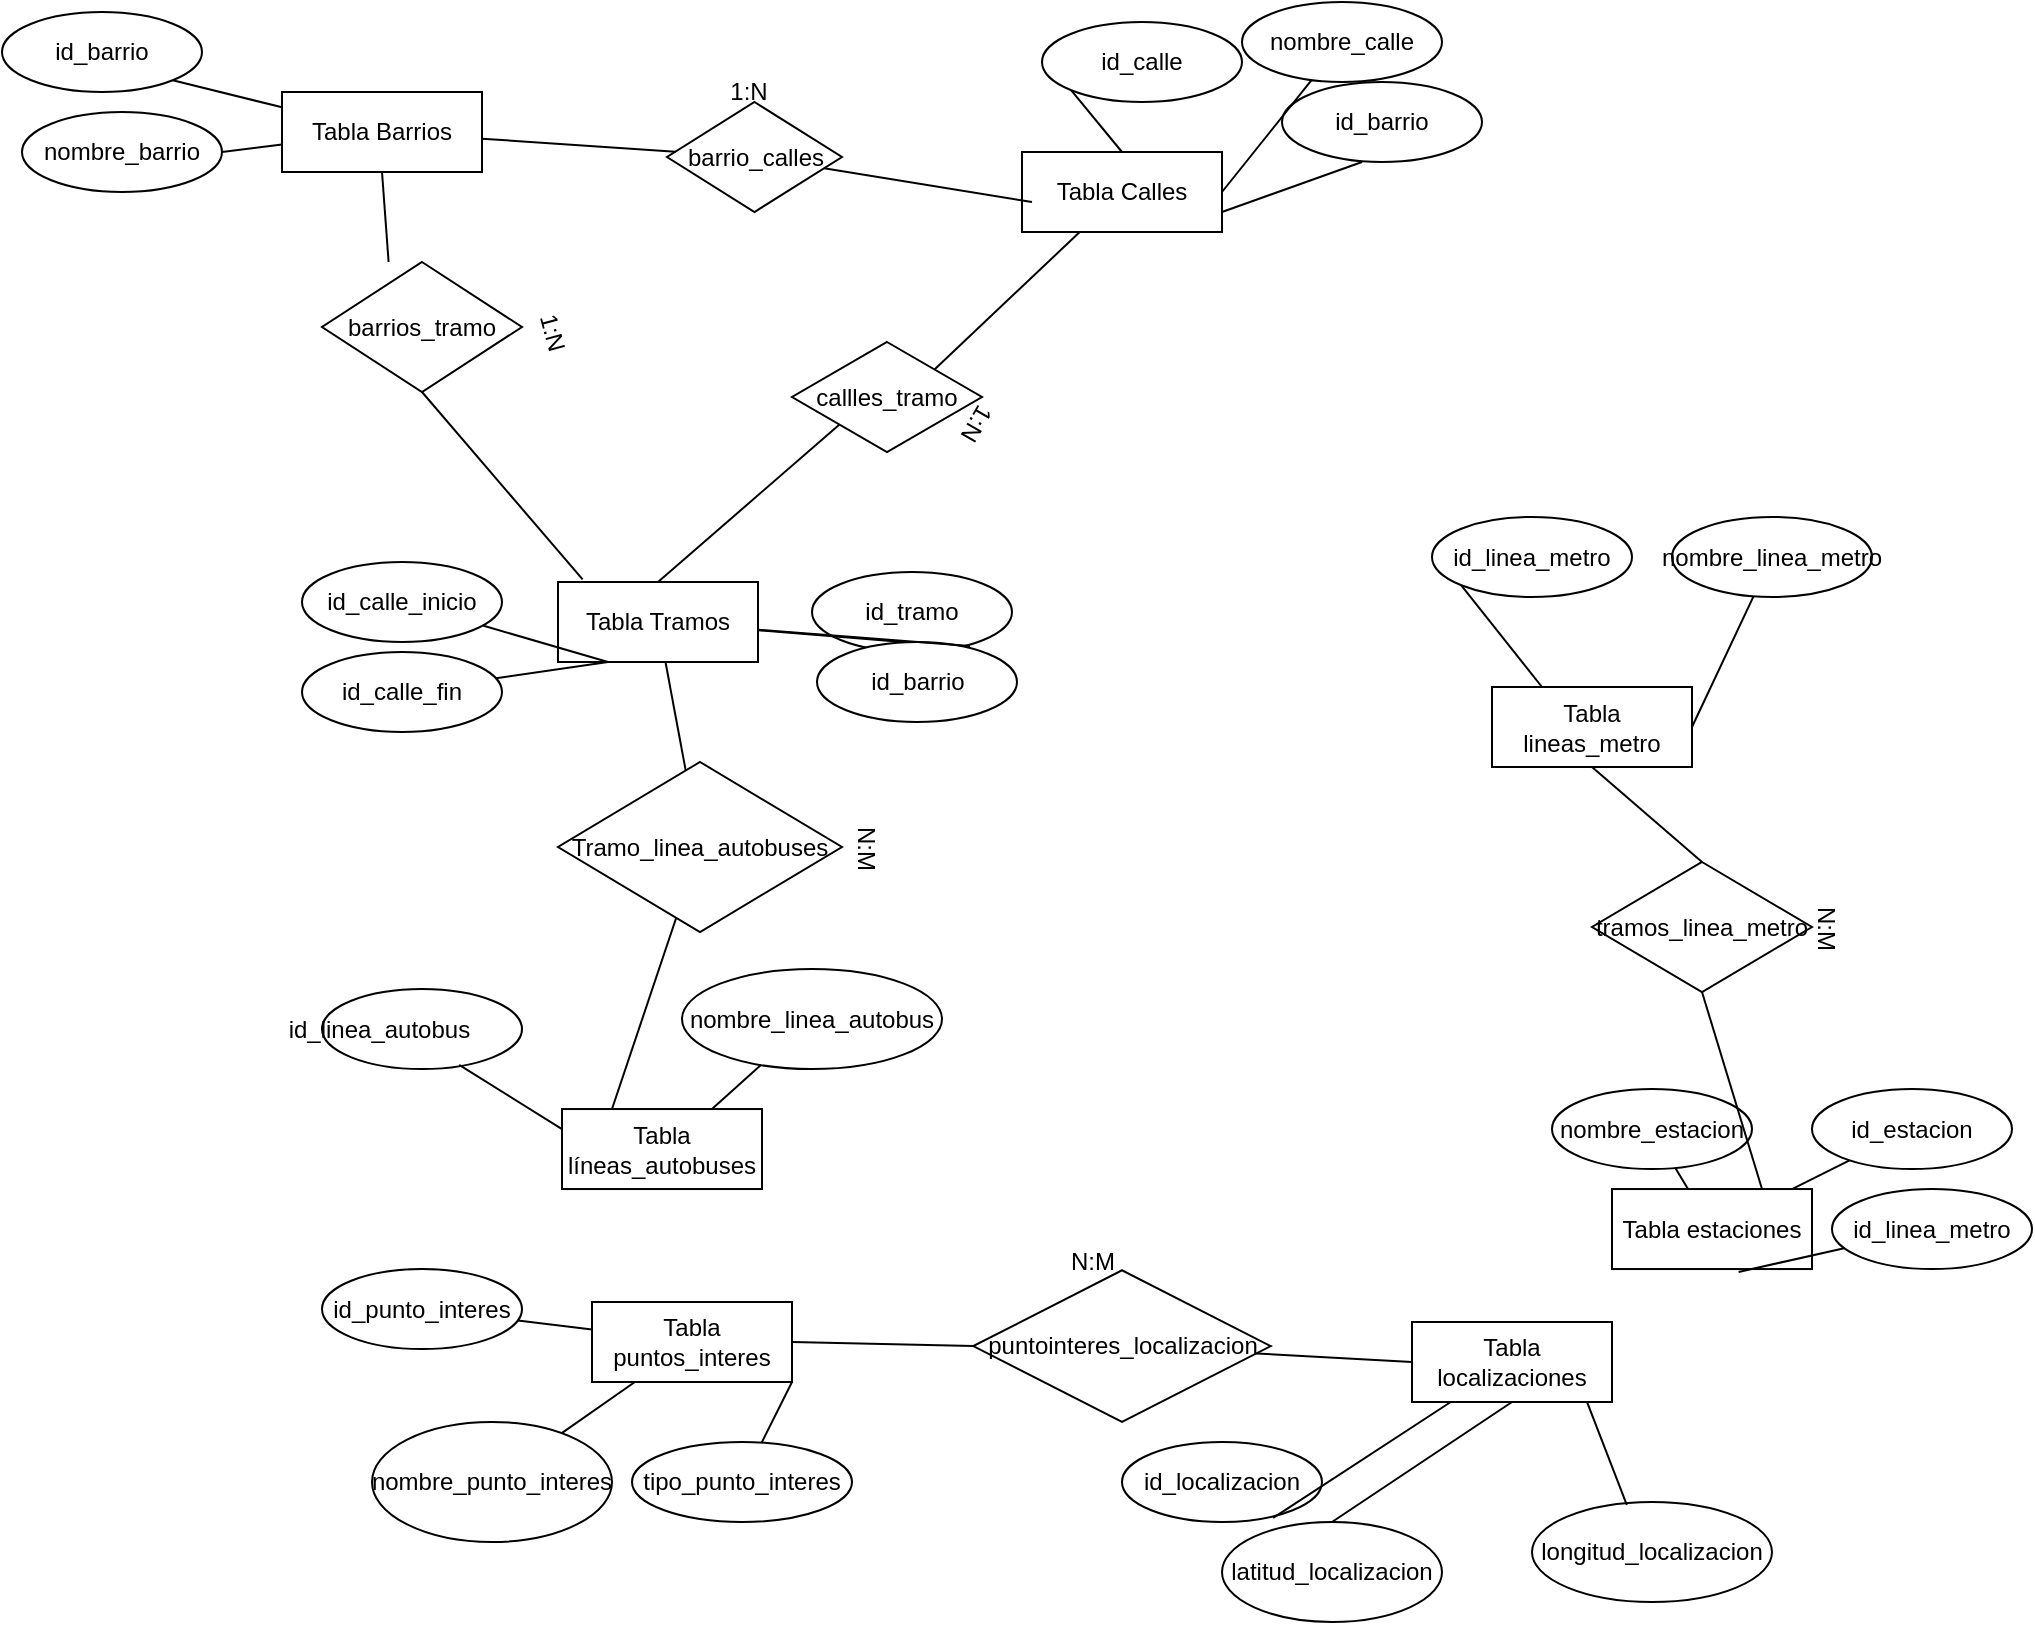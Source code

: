 <mxfile version="22.1.2" type="github">
  <diagram name="Página-1" id="U7eRp_wIJ3z8M9ZFi2TI">
    <mxGraphModel dx="1941" dy="578" grid="1" gridSize="10" guides="1" tooltips="1" connect="1" arrows="1" fold="1" page="1" pageScale="1" pageWidth="827" pageHeight="1169" math="0" shadow="0">
      <root>
        <mxCell id="0" />
        <mxCell id="1" parent="0" />
        <mxCell id="X3y3t1-5_hOGcymcrG0z-1" value="Tabla Barrios" style="whiteSpace=wrap;html=1;align=center;" parent="1" vertex="1">
          <mxGeometry x="-100" y="75" width="100" height="40" as="geometry" />
        </mxCell>
        <mxCell id="X3y3t1-5_hOGcymcrG0z-2" value="Tabla Calles" style="whiteSpace=wrap;html=1;align=center;" parent="1" vertex="1">
          <mxGeometry x="270" y="105" width="100" height="40" as="geometry" />
        </mxCell>
        <mxCell id="X3y3t1-5_hOGcymcrG0z-3" value="Tabla estaciones" style="whiteSpace=wrap;html=1;align=center;" parent="1" vertex="1">
          <mxGeometry x="565" y="623.52" width="100" height="40" as="geometry" />
        </mxCell>
        <mxCell id="X3y3t1-5_hOGcymcrG0z-4" value="Tabla lineas_metro" style="whiteSpace=wrap;html=1;align=center;" parent="1" vertex="1">
          <mxGeometry x="505" y="372.5" width="100" height="40" as="geometry" />
        </mxCell>
        <mxCell id="X3y3t1-5_hOGcymcrG0z-5" value="Tabla líneas_autobuses" style="whiteSpace=wrap;html=1;align=center;" parent="1" vertex="1">
          <mxGeometry x="40" y="583.52" width="100" height="40" as="geometry" />
        </mxCell>
        <mxCell id="X3y3t1-5_hOGcymcrG0z-6" value="Tabla puntos_interes" style="whiteSpace=wrap;html=1;align=center;" parent="1" vertex="1">
          <mxGeometry x="55" y="680" width="100" height="40" as="geometry" />
        </mxCell>
        <mxCell id="X3y3t1-5_hOGcymcrG0z-7" value="Tabla localizaciones" style="whiteSpace=wrap;html=1;align=center;" parent="1" vertex="1">
          <mxGeometry x="465" y="690" width="100" height="40" as="geometry" />
        </mxCell>
        <mxCell id="X3y3t1-5_hOGcymcrG0z-8" value="Tabla Tramos" style="whiteSpace=wrap;html=1;align=center;" parent="1" vertex="1">
          <mxGeometry x="38" y="320" width="100" height="40" as="geometry" />
        </mxCell>
        <mxCell id="X3y3t1-5_hOGcymcrG0z-9" value="id_barrio" style="ellipse;whiteSpace=wrap;html=1;align=center;" parent="1" vertex="1">
          <mxGeometry x="-240" y="35" width="100" height="40" as="geometry" />
        </mxCell>
        <mxCell id="X3y3t1-5_hOGcymcrG0z-10" value="nombre_barrio" style="ellipse;whiteSpace=wrap;html=1;align=center;" parent="1" vertex="1">
          <mxGeometry x="-230" y="85" width="100" height="40" as="geometry" />
        </mxCell>
        <mxCell id="X3y3t1-5_hOGcymcrG0z-13" value="id_calle" style="ellipse;whiteSpace=wrap;html=1;align=center;" parent="1" vertex="1">
          <mxGeometry x="280" y="40" width="100" height="40" as="geometry" />
        </mxCell>
        <mxCell id="X3y3t1-5_hOGcymcrG0z-14" value="nombre_calle" style="ellipse;whiteSpace=wrap;html=1;align=center;" parent="1" vertex="1">
          <mxGeometry x="380" y="30" width="100" height="40" as="geometry" />
        </mxCell>
        <mxCell id="X3y3t1-5_hOGcymcrG0z-15" value="id_barrio" style="ellipse;whiteSpace=wrap;html=1;align=center;" parent="1" vertex="1">
          <mxGeometry x="400" y="70" width="100" height="40" as="geometry" />
        </mxCell>
        <mxCell id="X3y3t1-5_hOGcymcrG0z-17" value="id_tramo" style="ellipse;whiteSpace=wrap;html=1;align=center;" parent="1" vertex="1">
          <mxGeometry x="165" y="315" width="100" height="40" as="geometry" />
        </mxCell>
        <mxCell id="X3y3t1-5_hOGcymcrG0z-18" value="id_barrio" style="ellipse;whiteSpace=wrap;html=1;align=center;" parent="1" vertex="1">
          <mxGeometry x="167.5" y="350" width="100" height="40" as="geometry" />
        </mxCell>
        <mxCell id="X3y3t1-5_hOGcymcrG0z-19" value="id_calle_fin" style="ellipse;whiteSpace=wrap;html=1;align=center;" parent="1" vertex="1">
          <mxGeometry x="-90" y="355" width="100" height="40" as="geometry" />
        </mxCell>
        <mxCell id="X3y3t1-5_hOGcymcrG0z-20" value="id_calle_inicio" style="ellipse;whiteSpace=wrap;html=1;align=center;" parent="1" vertex="1">
          <mxGeometry x="-90" y="310" width="100" height="40" as="geometry" />
        </mxCell>
        <mxCell id="X3y3t1-5_hOGcymcrG0z-22" value="id_linea_autobus&lt;span style=&quot;white-space: pre;&quot;&gt;&#x9;&lt;/span&gt;&lt;span style=&quot;white-space: pre;&quot;&gt;&#x9;&lt;/span&gt;" style="ellipse;whiteSpace=wrap;html=1;align=center;" parent="1" vertex="1">
          <mxGeometry x="-80" y="523.52" width="100" height="40" as="geometry" />
        </mxCell>
        <mxCell id="X3y3t1-5_hOGcymcrG0z-23" value="nombre_linea_autobus" style="ellipse;whiteSpace=wrap;html=1;align=center;" parent="1" vertex="1">
          <mxGeometry x="100" y="513.52" width="130" height="50" as="geometry" />
        </mxCell>
        <mxCell id="X3y3t1-5_hOGcymcrG0z-24" value="id_linea_metro" style="ellipse;whiteSpace=wrap;html=1;align=center;" parent="1" vertex="1">
          <mxGeometry x="475" y="287.5" width="100" height="40" as="geometry" />
        </mxCell>
        <mxCell id="X3y3t1-5_hOGcymcrG0z-25" value="nombre_linea_metro" style="ellipse;whiteSpace=wrap;html=1;align=center;" parent="1" vertex="1">
          <mxGeometry x="595" y="287.5" width="100" height="40" as="geometry" />
        </mxCell>
        <mxCell id="X3y3t1-5_hOGcymcrG0z-26" value="nombre_estacion" style="ellipse;whiteSpace=wrap;html=1;align=center;" parent="1" vertex="1">
          <mxGeometry x="535" y="573.52" width="100" height="40" as="geometry" />
        </mxCell>
        <mxCell id="X3y3t1-5_hOGcymcrG0z-27" value="id_estacion" style="ellipse;whiteSpace=wrap;html=1;align=center;" parent="1" vertex="1">
          <mxGeometry x="665" y="573.52" width="100" height="40" as="geometry" />
        </mxCell>
        <mxCell id="X3y3t1-5_hOGcymcrG0z-28" value="id_linea_metro" style="ellipse;whiteSpace=wrap;html=1;align=center;" parent="1" vertex="1">
          <mxGeometry x="675" y="623.52" width="100" height="40" as="geometry" />
        </mxCell>
        <mxCell id="X3y3t1-5_hOGcymcrG0z-29" value="nombre_punto_interes" style="ellipse;whiteSpace=wrap;html=1;align=center;" parent="1" vertex="1">
          <mxGeometry x="-55" y="740" width="120" height="60" as="geometry" />
        </mxCell>
        <mxCell id="X3y3t1-5_hOGcymcrG0z-30" value="id_punto_interes" style="ellipse;whiteSpace=wrap;html=1;align=center;" parent="1" vertex="1">
          <mxGeometry x="-80" y="663.52" width="100" height="40" as="geometry" />
        </mxCell>
        <mxCell id="X3y3t1-5_hOGcymcrG0z-31" value="tipo_punto_interes" style="ellipse;whiteSpace=wrap;html=1;align=center;" parent="1" vertex="1">
          <mxGeometry x="75" y="750" width="110" height="40" as="geometry" />
        </mxCell>
        <mxCell id="X3y3t1-5_hOGcymcrG0z-32" value="latitud_localizacion" style="ellipse;whiteSpace=wrap;html=1;align=center;" parent="1" vertex="1">
          <mxGeometry x="370" y="790" width="110" height="50" as="geometry" />
        </mxCell>
        <mxCell id="X3y3t1-5_hOGcymcrG0z-33" value="longitud_localizacion" style="ellipse;whiteSpace=wrap;html=1;align=center;" parent="1" vertex="1">
          <mxGeometry x="525" y="780" width="120" height="50" as="geometry" />
        </mxCell>
        <mxCell id="X3y3t1-5_hOGcymcrG0z-34" value="id_localizacion" style="ellipse;whiteSpace=wrap;html=1;align=center;" parent="1" vertex="1">
          <mxGeometry x="320" y="750" width="100" height="40" as="geometry" />
        </mxCell>
        <mxCell id="X3y3t1-5_hOGcymcrG0z-43" value="" style="endArrow=none;html=1;rounded=0;exitX=1;exitY=1;exitDx=0;exitDy=0;" parent="1" source="X3y3t1-5_hOGcymcrG0z-9" target="X3y3t1-5_hOGcymcrG0z-1" edge="1">
          <mxGeometry relative="1" as="geometry">
            <mxPoint x="-80" y="35" as="sourcePoint" />
            <mxPoint x="80" y="35" as="targetPoint" />
          </mxGeometry>
        </mxCell>
        <mxCell id="X3y3t1-5_hOGcymcrG0z-44" value="" style="endArrow=none;html=1;rounded=0;exitX=1;exitY=0.5;exitDx=0;exitDy=0;" parent="1" source="X3y3t1-5_hOGcymcrG0z-10" target="X3y3t1-5_hOGcymcrG0z-1" edge="1">
          <mxGeometry relative="1" as="geometry">
            <mxPoint x="-114.22" y="129" as="sourcePoint" />
            <mxPoint x="-66.22" y="155" as="targetPoint" />
          </mxGeometry>
        </mxCell>
        <mxCell id="X3y3t1-5_hOGcymcrG0z-45" value="" style="endArrow=none;html=1;rounded=0;exitX=0;exitY=1;exitDx=0;exitDy=0;entryX=0.5;entryY=0;entryDx=0;entryDy=0;" parent="1" source="X3y3t1-5_hOGcymcrG0z-13" target="X3y3t1-5_hOGcymcrG0z-2" edge="1">
          <mxGeometry relative="1" as="geometry">
            <mxPoint x="190" y="50" as="sourcePoint" />
            <mxPoint x="350" y="50" as="targetPoint" />
          </mxGeometry>
        </mxCell>
        <mxCell id="X3y3t1-5_hOGcymcrG0z-46" value="" style="endArrow=none;html=1;rounded=0;entryX=1;entryY=0.5;entryDx=0;entryDy=0;" parent="1" source="X3y3t1-5_hOGcymcrG0z-14" target="X3y3t1-5_hOGcymcrG0z-2" edge="1">
          <mxGeometry relative="1" as="geometry">
            <mxPoint x="440.36" y="84" as="sourcePoint" />
            <mxPoint x="445.36" y="130" as="targetPoint" />
          </mxGeometry>
        </mxCell>
        <mxCell id="X3y3t1-5_hOGcymcrG0z-47" value="" style="endArrow=none;html=1;rounded=0;entryX=1;entryY=0.75;entryDx=0;entryDy=0;exitX=0.4;exitY=1;exitDx=0;exitDy=0;exitPerimeter=0;" parent="1" source="X3y3t1-5_hOGcymcrG0z-15" target="X3y3t1-5_hOGcymcrG0z-2" edge="1">
          <mxGeometry relative="1" as="geometry">
            <mxPoint x="489.52" y="90.12" as="sourcePoint" />
            <mxPoint x="436.52" y="151.12" as="targetPoint" />
          </mxGeometry>
        </mxCell>
        <mxCell id="X3y3t1-5_hOGcymcrG0z-49" value="" style="endArrow=none;html=1;rounded=0;exitX=0.25;exitY=1;exitDx=0;exitDy=0;" parent="1" source="X3y3t1-5_hOGcymcrG0z-8" target="X3y3t1-5_hOGcymcrG0z-20" edge="1">
          <mxGeometry relative="1" as="geometry">
            <mxPoint x="-82" y="390" as="sourcePoint" />
            <mxPoint x="-152" y="415" as="targetPoint" />
          </mxGeometry>
        </mxCell>
        <mxCell id="X3y3t1-5_hOGcymcrG0z-50" value="" style="endArrow=none;html=1;rounded=0;exitX=0.25;exitY=1;exitDx=0;exitDy=0;" parent="1" source="X3y3t1-5_hOGcymcrG0z-8" target="X3y3t1-5_hOGcymcrG0z-19" edge="1">
          <mxGeometry relative="1" as="geometry">
            <mxPoint x="-72" y="380" as="sourcePoint" />
            <mxPoint x="-142" y="405" as="targetPoint" />
          </mxGeometry>
        </mxCell>
        <mxCell id="X3y3t1-5_hOGcymcrG0z-51" value="" style="endArrow=none;html=1;rounded=0;exitX=0.43;exitY=0;exitDx=0;exitDy=0;exitPerimeter=0;" parent="1" source="X3y3t1-5_hOGcymcrG0z-18" target="X3y3t1-5_hOGcymcrG0z-8" edge="1">
          <mxGeometry relative="1" as="geometry">
            <mxPoint x="127.04" y="395" as="sourcePoint" />
            <mxPoint x="118.04" y="425" as="targetPoint" />
          </mxGeometry>
        </mxCell>
        <mxCell id="X3y3t1-5_hOGcymcrG0z-52" value="" style="endArrow=none;html=1;rounded=0;entryX=0.79;entryY=0.925;entryDx=0;entryDy=0;entryPerimeter=0;" parent="1" source="X3y3t1-5_hOGcymcrG0z-8" target="X3y3t1-5_hOGcymcrG0z-17" edge="1">
          <mxGeometry relative="1" as="geometry">
            <mxPoint x="174.09" y="352.5" as="sourcePoint" />
            <mxPoint x="136.09" y="317.5" as="targetPoint" />
          </mxGeometry>
        </mxCell>
        <mxCell id="X3y3t1-5_hOGcymcrG0z-55" value="" style="endArrow=none;html=1;rounded=0;exitX=0.686;exitY=0.949;exitDx=0;exitDy=0;exitPerimeter=0;entryX=0;entryY=0.25;entryDx=0;entryDy=0;" parent="1" source="X3y3t1-5_hOGcymcrG0z-22" target="X3y3t1-5_hOGcymcrG0z-5" edge="1">
          <mxGeometry relative="1" as="geometry">
            <mxPoint x="-130" y="623.52" as="sourcePoint" />
            <mxPoint x="30" y="623.52" as="targetPoint" />
          </mxGeometry>
        </mxCell>
        <mxCell id="X3y3t1-5_hOGcymcrG0z-56" value="" style="endArrow=none;html=1;rounded=0;entryX=0.75;entryY=0;entryDx=0;entryDy=0;" parent="1" source="X3y3t1-5_hOGcymcrG0z-23" target="X3y3t1-5_hOGcymcrG0z-5" edge="1">
          <mxGeometry relative="1" as="geometry">
            <mxPoint x="64.7" y="531.52" as="sourcePoint" />
            <mxPoint x="115.7" y="563.52" as="targetPoint" />
          </mxGeometry>
        </mxCell>
        <mxCell id="X3y3t1-5_hOGcymcrG0z-57" value="" style="endArrow=none;html=1;rounded=0;exitX=0;exitY=1;exitDx=0;exitDy=0;entryX=0.25;entryY=0;entryDx=0;entryDy=0;" parent="1" source="X3y3t1-5_hOGcymcrG0z-24" target="X3y3t1-5_hOGcymcrG0z-4" edge="1">
          <mxGeometry relative="1" as="geometry">
            <mxPoint x="424.7" y="390.5" as="sourcePoint" />
            <mxPoint x="475.7" y="422.5" as="targetPoint" />
          </mxGeometry>
        </mxCell>
        <mxCell id="X3y3t1-5_hOGcymcrG0z-58" value="" style="endArrow=none;html=1;rounded=0;entryX=1;entryY=0.5;entryDx=0;entryDy=0;" parent="1" source="X3y3t1-5_hOGcymcrG0z-25" target="X3y3t1-5_hOGcymcrG0z-4" edge="1">
          <mxGeometry relative="1" as="geometry">
            <mxPoint x="625" y="402.5" as="sourcePoint" />
            <mxPoint x="785" y="402.5" as="targetPoint" />
          </mxGeometry>
        </mxCell>
        <mxCell id="X3y3t1-5_hOGcymcrG0z-59" value="" style="endArrow=none;html=1;rounded=0;" parent="1" source="X3y3t1-5_hOGcymcrG0z-26" target="X3y3t1-5_hOGcymcrG0z-3" edge="1">
          <mxGeometry relative="1" as="geometry">
            <mxPoint x="516" y="588.52" as="sourcePoint" />
            <mxPoint x="485" y="653.52" as="targetPoint" />
          </mxGeometry>
        </mxCell>
        <mxCell id="X3y3t1-5_hOGcymcrG0z-60" value="" style="endArrow=none;html=1;rounded=0;" parent="1" source="X3y3t1-5_hOGcymcrG0z-27" target="X3y3t1-5_hOGcymcrG0z-3" edge="1">
          <mxGeometry relative="1" as="geometry">
            <mxPoint x="654.71" y="528.52" as="sourcePoint" />
            <mxPoint x="664.71" y="573.52" as="targetPoint" />
          </mxGeometry>
        </mxCell>
        <mxCell id="X3y3t1-5_hOGcymcrG0z-61" value="" style="endArrow=none;html=1;rounded=0;entryX=0.633;entryY=1.037;entryDx=0;entryDy=0;entryPerimeter=0;" parent="1" source="X3y3t1-5_hOGcymcrG0z-28" target="X3y3t1-5_hOGcymcrG0z-3" edge="1">
          <mxGeometry relative="1" as="geometry">
            <mxPoint x="665" y="643.52" as="sourcePoint" />
            <mxPoint x="625" y="643.52" as="targetPoint" />
          </mxGeometry>
        </mxCell>
        <mxCell id="X3y3t1-5_hOGcymcrG0z-62" value="" style="endArrow=none;html=1;rounded=0;" parent="1" source="X3y3t1-5_hOGcymcrG0z-6" target="X3y3t1-5_hOGcymcrG0z-30" edge="1">
          <mxGeometry relative="1" as="geometry">
            <mxPoint x="204" y="680.04" as="sourcePoint" />
            <mxPoint x="255" y="712.04" as="targetPoint" />
          </mxGeometry>
        </mxCell>
        <mxCell id="X3y3t1-5_hOGcymcrG0z-63" value="" style="endArrow=none;html=1;rounded=0;" parent="1" source="X3y3t1-5_hOGcymcrG0z-6" target="X3y3t1-5_hOGcymcrG0z-29" edge="1">
          <mxGeometry relative="1" as="geometry">
            <mxPoint x="215.81" y="792.42" as="sourcePoint" />
            <mxPoint x="184.81" y="790.42" as="targetPoint" />
          </mxGeometry>
        </mxCell>
        <mxCell id="X3y3t1-5_hOGcymcrG0z-64" value="" style="endArrow=none;html=1;rounded=0;exitX=0.756;exitY=0.949;exitDx=0;exitDy=0;exitPerimeter=0;" parent="1" source="X3y3t1-5_hOGcymcrG0z-34" target="X3y3t1-5_hOGcymcrG0z-7" edge="1">
          <mxGeometry relative="1" as="geometry">
            <mxPoint x="340.565" y="740" as="sourcePoint" />
            <mxPoint x="375.0" y="805" as="targetPoint" />
          </mxGeometry>
        </mxCell>
        <mxCell id="X3y3t1-5_hOGcymcrG0z-66" value="" style="endArrow=none;html=1;rounded=0;exitX=0.5;exitY=0;exitDx=0;exitDy=0;entryX=0.5;entryY=1;entryDx=0;entryDy=0;" parent="1" source="X3y3t1-5_hOGcymcrG0z-32" target="X3y3t1-5_hOGcymcrG0z-7" edge="1">
          <mxGeometry relative="1" as="geometry">
            <mxPoint x="401" y="754.52" as="sourcePoint" />
            <mxPoint x="465" y="749.52" as="targetPoint" />
          </mxGeometry>
        </mxCell>
        <mxCell id="X3y3t1-5_hOGcymcrG0z-67" value="" style="endArrow=none;html=1;rounded=0;exitX=0.395;exitY=0.029;exitDx=0;exitDy=0;entryX=0.874;entryY=0.993;entryDx=0;entryDy=0;entryPerimeter=0;exitPerimeter=0;" parent="1" source="X3y3t1-5_hOGcymcrG0z-33" target="X3y3t1-5_hOGcymcrG0z-7" edge="1">
          <mxGeometry relative="1" as="geometry">
            <mxPoint x="480" y="790" as="sourcePoint" />
            <mxPoint x="570" y="730" as="targetPoint" />
          </mxGeometry>
        </mxCell>
        <mxCell id="X3y3t1-5_hOGcymcrG0z-70" value="barrio_calles" style="shape=rhombus;perimeter=rhombusPerimeter;whiteSpace=wrap;html=1;align=center;" parent="1" vertex="1">
          <mxGeometry x="92.5" y="80" width="87.5" height="55" as="geometry" />
        </mxCell>
        <mxCell id="X3y3t1-5_hOGcymcrG0z-71" value="" style="endArrow=none;html=1;rounded=0;" parent="1" source="X3y3t1-5_hOGcymcrG0z-1" target="X3y3t1-5_hOGcymcrG0z-70" edge="1">
          <mxGeometry relative="1" as="geometry">
            <mxPoint x="80" y="50" as="sourcePoint" />
            <mxPoint x="240" y="50" as="targetPoint" />
          </mxGeometry>
        </mxCell>
        <mxCell id="X3y3t1-5_hOGcymcrG0z-73" value="" style="endArrow=none;html=1;rounded=0;" parent="1" source="X3y3t1-5_hOGcymcrG0z-70" edge="1">
          <mxGeometry relative="1" as="geometry">
            <mxPoint x="230.66" y="130.08" as="sourcePoint" />
            <mxPoint x="275" y="130" as="targetPoint" />
          </mxGeometry>
        </mxCell>
        <mxCell id="X3y3t1-5_hOGcymcrG0z-78" value="" style="endArrow=none;html=1;rounded=0;entryX=1;entryY=0;entryDx=0;entryDy=0;" parent="1" source="X3y3t1-5_hOGcymcrG0z-2" target="X3y3t1-5_hOGcymcrG0z-79" edge="1">
          <mxGeometry relative="1" as="geometry">
            <mxPoint x="82.27" y="290.14" as="sourcePoint" />
            <mxPoint x="220" y="240" as="targetPoint" />
          </mxGeometry>
        </mxCell>
        <mxCell id="X3y3t1-5_hOGcymcrG0z-79" value="callles_tramo" style="shape=rhombus;perimeter=rhombusPerimeter;whiteSpace=wrap;html=1;align=center;" parent="1" vertex="1">
          <mxGeometry x="155" y="200" width="95" height="55" as="geometry" />
        </mxCell>
        <mxCell id="X3y3t1-5_hOGcymcrG0z-80" value="" style="endArrow=none;html=1;rounded=0;entryX=0.5;entryY=0;entryDx=0;entryDy=0;exitX=0;exitY=1;exitDx=0;exitDy=0;" parent="1" source="X3y3t1-5_hOGcymcrG0z-79" target="X3y3t1-5_hOGcymcrG0z-8" edge="1">
          <mxGeometry relative="1" as="geometry">
            <mxPoint x="130.18" y="180" as="sourcePoint" />
            <mxPoint x="21.18" y="266" as="targetPoint" />
          </mxGeometry>
        </mxCell>
        <mxCell id="X3y3t1-5_hOGcymcrG0z-81" value="barrios_tramo" style="shape=rhombus;perimeter=rhombusPerimeter;whiteSpace=wrap;html=1;align=center;" parent="1" vertex="1">
          <mxGeometry x="-80" y="160" width="100" height="65" as="geometry" />
        </mxCell>
        <mxCell id="X3y3t1-5_hOGcymcrG0z-82" value="" style="endArrow=none;html=1;rounded=0;exitX=0.5;exitY=1;exitDx=0;exitDy=0;entryX=0.333;entryY=0;entryDx=0;entryDy=0;entryPerimeter=0;" parent="1" source="X3y3t1-5_hOGcymcrG0z-1" target="X3y3t1-5_hOGcymcrG0z-81" edge="1">
          <mxGeometry relative="1" as="geometry">
            <mxPoint x="-32.73" y="125.64" as="sourcePoint" />
            <mxPoint x="65.27" y="134.64" as="targetPoint" />
          </mxGeometry>
        </mxCell>
        <mxCell id="X3y3t1-5_hOGcymcrG0z-84" value="" style="endArrow=none;html=1;rounded=0;exitX=0.5;exitY=1;exitDx=0;exitDy=0;entryX=0.123;entryY=-0.032;entryDx=0;entryDy=0;entryPerimeter=0;" parent="1" source="X3y3t1-5_hOGcymcrG0z-81" target="X3y3t1-5_hOGcymcrG0z-8" edge="1">
          <mxGeometry relative="1" as="geometry">
            <mxPoint x="60.02" y="180" as="sourcePoint" />
            <mxPoint x="98.02" y="245" as="targetPoint" />
          </mxGeometry>
        </mxCell>
        <mxCell id="X3y3t1-5_hOGcymcrG0z-86" value="" style="endArrow=none;html=1;rounded=0;exitX=0.5;exitY=1;exitDx=0;exitDy=0;entryX=0.5;entryY=0;entryDx=0;entryDy=0;" parent="1" source="X3y3t1-5_hOGcymcrG0z-4" target="X3y3t1-5_hOGcymcrG0z-87" edge="1">
          <mxGeometry relative="1" as="geometry">
            <mxPoint x="464.6" y="296.25" as="sourcePoint" />
            <mxPoint x="550" y="450" as="targetPoint" />
          </mxGeometry>
        </mxCell>
        <mxCell id="X3y3t1-5_hOGcymcrG0z-87" value="tramos_linea_metro" style="shape=rhombus;perimeter=rhombusPerimeter;whiteSpace=wrap;html=1;align=center;" parent="1" vertex="1">
          <mxGeometry x="555" y="460" width="110" height="65" as="geometry" />
        </mxCell>
        <mxCell id="X3y3t1-5_hOGcymcrG0z-88" value="" style="endArrow=none;html=1;rounded=0;exitX=0.5;exitY=1;exitDx=0;exitDy=0;entryX=0.75;entryY=0;entryDx=0;entryDy=0;" parent="1" source="X3y3t1-5_hOGcymcrG0z-87" target="X3y3t1-5_hOGcymcrG0z-3" edge="1">
          <mxGeometry relative="1" as="geometry">
            <mxPoint x="465" y="480.5" as="sourcePoint" />
            <mxPoint x="525" y="537.5" as="targetPoint" />
          </mxGeometry>
        </mxCell>
        <mxCell id="X3y3t1-5_hOGcymcrG0z-89" value="" style="endArrow=none;html=1;rounded=0;" parent="1" source="X3y3t1-5_hOGcymcrG0z-8" target="X3y3t1-5_hOGcymcrG0z-90" edge="1">
          <mxGeometry relative="1" as="geometry">
            <mxPoint x="20.5" y="479.8" as="sourcePoint" />
            <mxPoint x="88" y="470" as="targetPoint" />
          </mxGeometry>
        </mxCell>
        <mxCell id="X3y3t1-5_hOGcymcrG0z-90" value="Tramo_linea_autobuses" style="shape=rhombus;perimeter=rhombusPerimeter;whiteSpace=wrap;html=1;align=center;" parent="1" vertex="1">
          <mxGeometry x="38" y="410" width="142" height="85" as="geometry" />
        </mxCell>
        <mxCell id="X3y3t1-5_hOGcymcrG0z-91" value="" style="endArrow=none;html=1;rounded=0;entryX=0.25;entryY=0;entryDx=0;entryDy=0;" parent="1" source="X3y3t1-5_hOGcymcrG0z-90" target="X3y3t1-5_hOGcymcrG0z-5" edge="1">
          <mxGeometry relative="1" as="geometry">
            <mxPoint x="154.89" y="432.31" as="sourcePoint" />
            <mxPoint x="146.89" y="523.31" as="targetPoint" />
          </mxGeometry>
        </mxCell>
        <mxCell id="X3y3t1-5_hOGcymcrG0z-93" value="" style="endArrow=none;html=1;rounded=0;exitX=1;exitY=1;exitDx=0;exitDy=0;" parent="1" source="X3y3t1-5_hOGcymcrG0z-6" target="X3y3t1-5_hOGcymcrG0z-31" edge="1">
          <mxGeometry relative="1" as="geometry">
            <mxPoint x="200.25" y="680" as="sourcePoint" />
            <mxPoint x="165.25" y="790" as="targetPoint" />
          </mxGeometry>
        </mxCell>
        <mxCell id="X3y3t1-5_hOGcymcrG0z-94" value="" style="endArrow=none;html=1;rounded=0;entryX=1;entryY=0.5;entryDx=0;entryDy=0;exitX=0;exitY=0.5;exitDx=0;exitDy=0;" parent="1" source="X3y3t1-5_hOGcymcrG0z-96" target="X3y3t1-5_hOGcymcrG0z-6" edge="1">
          <mxGeometry relative="1" as="geometry">
            <mxPoint x="235" y="690" as="sourcePoint" />
            <mxPoint x="220.43" y="739.7" as="targetPoint" />
          </mxGeometry>
        </mxCell>
        <mxCell id="X3y3t1-5_hOGcymcrG0z-96" value="puntointeres_localizacion" style="shape=rhombus;perimeter=rhombusPerimeter;whiteSpace=wrap;html=1;align=center;" parent="1" vertex="1">
          <mxGeometry x="245.63" y="664.12" width="148.75" height="75.88" as="geometry" />
        </mxCell>
        <mxCell id="X3y3t1-5_hOGcymcrG0z-97" value="" style="endArrow=none;html=1;rounded=0;exitX=0;exitY=0.5;exitDx=0;exitDy=0;" parent="1" source="X3y3t1-5_hOGcymcrG0z-7" target="X3y3t1-5_hOGcymcrG0z-96" edge="1">
          <mxGeometry relative="1" as="geometry">
            <mxPoint x="397.5" y="690.5" as="sourcePoint" />
            <mxPoint x="342.5" y="692.5" as="targetPoint" />
          </mxGeometry>
        </mxCell>
        <mxCell id="X3y3t1-5_hOGcymcrG0z-98" value="1:N" style="text;html=1;align=center;verticalAlign=middle;resizable=0;points=[];autosize=1;strokeColor=none;fillColor=none;" parent="1" vertex="1">
          <mxGeometry x="113" y="60" width="40" height="30" as="geometry" />
        </mxCell>
        <mxCell id="X3y3t1-5_hOGcymcrG0z-99" value="N:M" style="text;html=1;align=center;verticalAlign=middle;resizable=0;points=[];autosize=1;strokeColor=none;fillColor=none;rotation=90;" parent="1" vertex="1">
          <mxGeometry x="167.5" y="437.5" width="50" height="30" as="geometry" />
        </mxCell>
        <mxCell id="X3y3t1-5_hOGcymcrG0z-100" value="N:M" style="text;html=1;align=center;verticalAlign=middle;resizable=0;points=[];autosize=1;strokeColor=none;fillColor=none;rotation=90;" parent="1" vertex="1">
          <mxGeometry x="647.5" y="477.5" width="50" height="30" as="geometry" />
        </mxCell>
        <mxCell id="X3y3t1-5_hOGcymcrG0z-102" value="N:M" style="text;html=1;align=center;verticalAlign=middle;resizable=0;points=[];autosize=1;strokeColor=none;fillColor=none;rotation=0;" parent="1" vertex="1">
          <mxGeometry x="280" y="645" width="50" height="30" as="geometry" />
        </mxCell>
        <mxCell id="X3y3t1-5_hOGcymcrG0z-103" value="1:N" style="text;html=1;align=center;verticalAlign=middle;resizable=0;points=[];autosize=1;strokeColor=none;fillColor=none;rotation=120;" parent="1" vertex="1">
          <mxGeometry x="227.5" y="225" width="40" height="30" as="geometry" />
        </mxCell>
        <mxCell id="X3y3t1-5_hOGcymcrG0z-104" value="1:N" style="text;html=1;align=center;verticalAlign=middle;resizable=0;points=[];autosize=1;strokeColor=none;fillColor=none;rotation=75;" parent="1" vertex="1">
          <mxGeometry x="15" y="180" width="40" height="30" as="geometry" />
        </mxCell>
      </root>
    </mxGraphModel>
  </diagram>
</mxfile>

